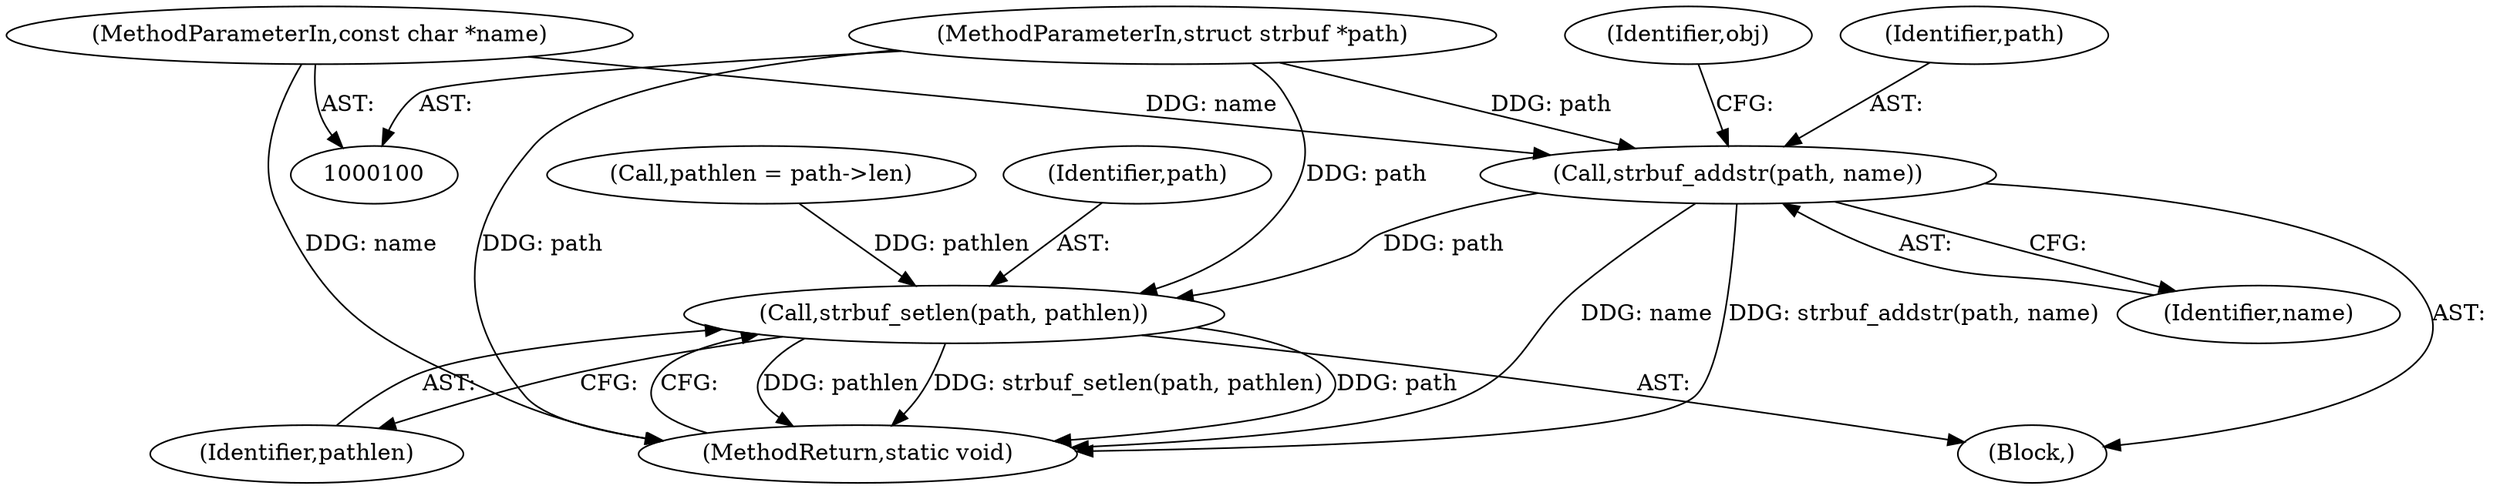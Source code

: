 digraph "0_git_de1e67d0703894cb6ea782e36abb63976ab07e60_3@pointer" {
"1000146" [label="(Call,strbuf_addstr(path, name))"];
"1000104" [label="(MethodParameterIn,struct strbuf *path)"];
"1000105" [label="(MethodParameterIn,const char *name)"];
"1000155" [label="(Call,strbuf_setlen(path, pathlen))"];
"1000104" [label="(MethodParameterIn,struct strbuf *path)"];
"1000147" [label="(Identifier,path)"];
"1000141" [label="(Call,pathlen = path->len)"];
"1000105" [label="(MethodParameterIn,const char *name)"];
"1000150" [label="(Identifier,obj)"];
"1000158" [label="(MethodReturn,static void)"];
"1000156" [label="(Identifier,path)"];
"1000146" [label="(Call,strbuf_addstr(path, name))"];
"1000148" [label="(Identifier,name)"];
"1000157" [label="(Identifier,pathlen)"];
"1000107" [label="(Block,)"];
"1000155" [label="(Call,strbuf_setlen(path, pathlen))"];
"1000146" -> "1000107"  [label="AST: "];
"1000146" -> "1000148"  [label="CFG: "];
"1000147" -> "1000146"  [label="AST: "];
"1000148" -> "1000146"  [label="AST: "];
"1000150" -> "1000146"  [label="CFG: "];
"1000146" -> "1000158"  [label="DDG: strbuf_addstr(path, name)"];
"1000146" -> "1000158"  [label="DDG: name"];
"1000104" -> "1000146"  [label="DDG: path"];
"1000105" -> "1000146"  [label="DDG: name"];
"1000146" -> "1000155"  [label="DDG: path"];
"1000104" -> "1000100"  [label="AST: "];
"1000104" -> "1000158"  [label="DDG: path"];
"1000104" -> "1000155"  [label="DDG: path"];
"1000105" -> "1000100"  [label="AST: "];
"1000105" -> "1000158"  [label="DDG: name"];
"1000155" -> "1000107"  [label="AST: "];
"1000155" -> "1000157"  [label="CFG: "];
"1000156" -> "1000155"  [label="AST: "];
"1000157" -> "1000155"  [label="AST: "];
"1000158" -> "1000155"  [label="CFG: "];
"1000155" -> "1000158"  [label="DDG: pathlen"];
"1000155" -> "1000158"  [label="DDG: strbuf_setlen(path, pathlen)"];
"1000155" -> "1000158"  [label="DDG: path"];
"1000141" -> "1000155"  [label="DDG: pathlen"];
}
